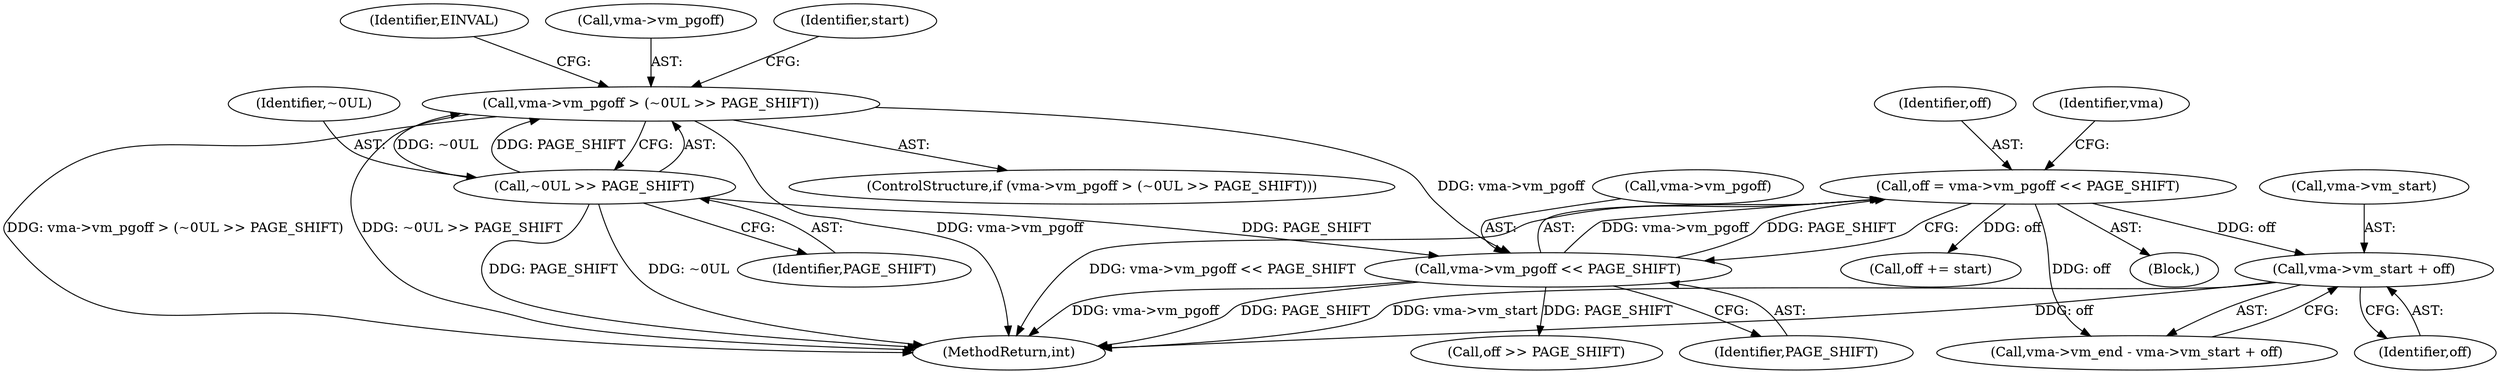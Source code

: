 digraph "0_linux_7314e613d5ff9f0934f7a0f74ed7973b903315d1_0@pointer" {
"1000158" [label="(Call,vma->vm_start + off)"];
"1000145" [label="(Call,off = vma->vm_pgoff << PAGE_SHIFT)"];
"1000147" [label="(Call,vma->vm_pgoff << PAGE_SHIFT)"];
"1000117" [label="(Call,vma->vm_pgoff > (~0UL >> PAGE_SHIFT))"];
"1000121" [label="(Call,~0UL >> PAGE_SHIFT)"];
"1000154" [label="(Call,vma->vm_end - vma->vm_start + off)"];
"1000168" [label="(Call,off += start)"];
"1000148" [label="(Call,vma->vm_pgoff)"];
"1000175" [label="(Call,off >> PAGE_SHIFT)"];
"1000117" [label="(Call,vma->vm_pgoff > (~0UL >> PAGE_SHIFT))"];
"1000122" [label="(Identifier,~0UL)"];
"1000159" [label="(Call,vma->vm_start)"];
"1000162" [label="(Identifier,off)"];
"1000145" [label="(Call,off = vma->vm_pgoff << PAGE_SHIFT)"];
"1000219" [label="(MethodReturn,int)"];
"1000151" [label="(Identifier,PAGE_SHIFT)"];
"1000104" [label="(Block,)"];
"1000116" [label="(ControlStructure,if (vma->vm_pgoff > (~0UL >> PAGE_SHIFT)))"];
"1000127" [label="(Identifier,EINVAL)"];
"1000118" [label="(Call,vma->vm_pgoff)"];
"1000146" [label="(Identifier,off)"];
"1000156" [label="(Identifier,vma)"];
"1000121" [label="(Call,~0UL >> PAGE_SHIFT)"];
"1000158" [label="(Call,vma->vm_start + off)"];
"1000123" [label="(Identifier,PAGE_SHIFT)"];
"1000147" [label="(Call,vma->vm_pgoff << PAGE_SHIFT)"];
"1000129" [label="(Identifier,start)"];
"1000158" -> "1000154"  [label="AST: "];
"1000158" -> "1000162"  [label="CFG: "];
"1000159" -> "1000158"  [label="AST: "];
"1000162" -> "1000158"  [label="AST: "];
"1000154" -> "1000158"  [label="CFG: "];
"1000158" -> "1000219"  [label="DDG: vma->vm_start"];
"1000158" -> "1000219"  [label="DDG: off"];
"1000145" -> "1000158"  [label="DDG: off"];
"1000145" -> "1000104"  [label="AST: "];
"1000145" -> "1000147"  [label="CFG: "];
"1000146" -> "1000145"  [label="AST: "];
"1000147" -> "1000145"  [label="AST: "];
"1000156" -> "1000145"  [label="CFG: "];
"1000145" -> "1000219"  [label="DDG: vma->vm_pgoff << PAGE_SHIFT"];
"1000147" -> "1000145"  [label="DDG: vma->vm_pgoff"];
"1000147" -> "1000145"  [label="DDG: PAGE_SHIFT"];
"1000145" -> "1000154"  [label="DDG: off"];
"1000145" -> "1000168"  [label="DDG: off"];
"1000147" -> "1000151"  [label="CFG: "];
"1000148" -> "1000147"  [label="AST: "];
"1000151" -> "1000147"  [label="AST: "];
"1000147" -> "1000219"  [label="DDG: vma->vm_pgoff"];
"1000147" -> "1000219"  [label="DDG: PAGE_SHIFT"];
"1000117" -> "1000147"  [label="DDG: vma->vm_pgoff"];
"1000121" -> "1000147"  [label="DDG: PAGE_SHIFT"];
"1000147" -> "1000175"  [label="DDG: PAGE_SHIFT"];
"1000117" -> "1000116"  [label="AST: "];
"1000117" -> "1000121"  [label="CFG: "];
"1000118" -> "1000117"  [label="AST: "];
"1000121" -> "1000117"  [label="AST: "];
"1000127" -> "1000117"  [label="CFG: "];
"1000129" -> "1000117"  [label="CFG: "];
"1000117" -> "1000219"  [label="DDG: vma->vm_pgoff"];
"1000117" -> "1000219"  [label="DDG: vma->vm_pgoff > (~0UL >> PAGE_SHIFT)"];
"1000117" -> "1000219"  [label="DDG: ~0UL >> PAGE_SHIFT"];
"1000121" -> "1000117"  [label="DDG: ~0UL"];
"1000121" -> "1000117"  [label="DDG: PAGE_SHIFT"];
"1000121" -> "1000123"  [label="CFG: "];
"1000122" -> "1000121"  [label="AST: "];
"1000123" -> "1000121"  [label="AST: "];
"1000121" -> "1000219"  [label="DDG: PAGE_SHIFT"];
"1000121" -> "1000219"  [label="DDG: ~0UL"];
}
